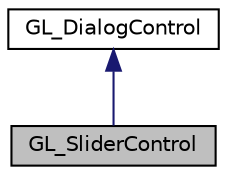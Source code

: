 digraph "GL_SliderControl"
{
  edge [fontname="Helvetica",fontsize="10",labelfontname="Helvetica",labelfontsize="10"];
  node [fontname="Helvetica",fontsize="10",shape=record];
  Node1 [label="GL_SliderControl",height=0.2,width=0.4,color="black", fillcolor="grey75", style="filled", fontcolor="black"];
  Node2 -> Node1 [dir="back",color="midnightblue",fontsize="10",style="solid"];
  Node2 [label="GL_DialogControl",height=0.2,width=0.4,color="black", fillcolor="white", style="filled",URL="$class_g_l___dialog_control.html"];
}
